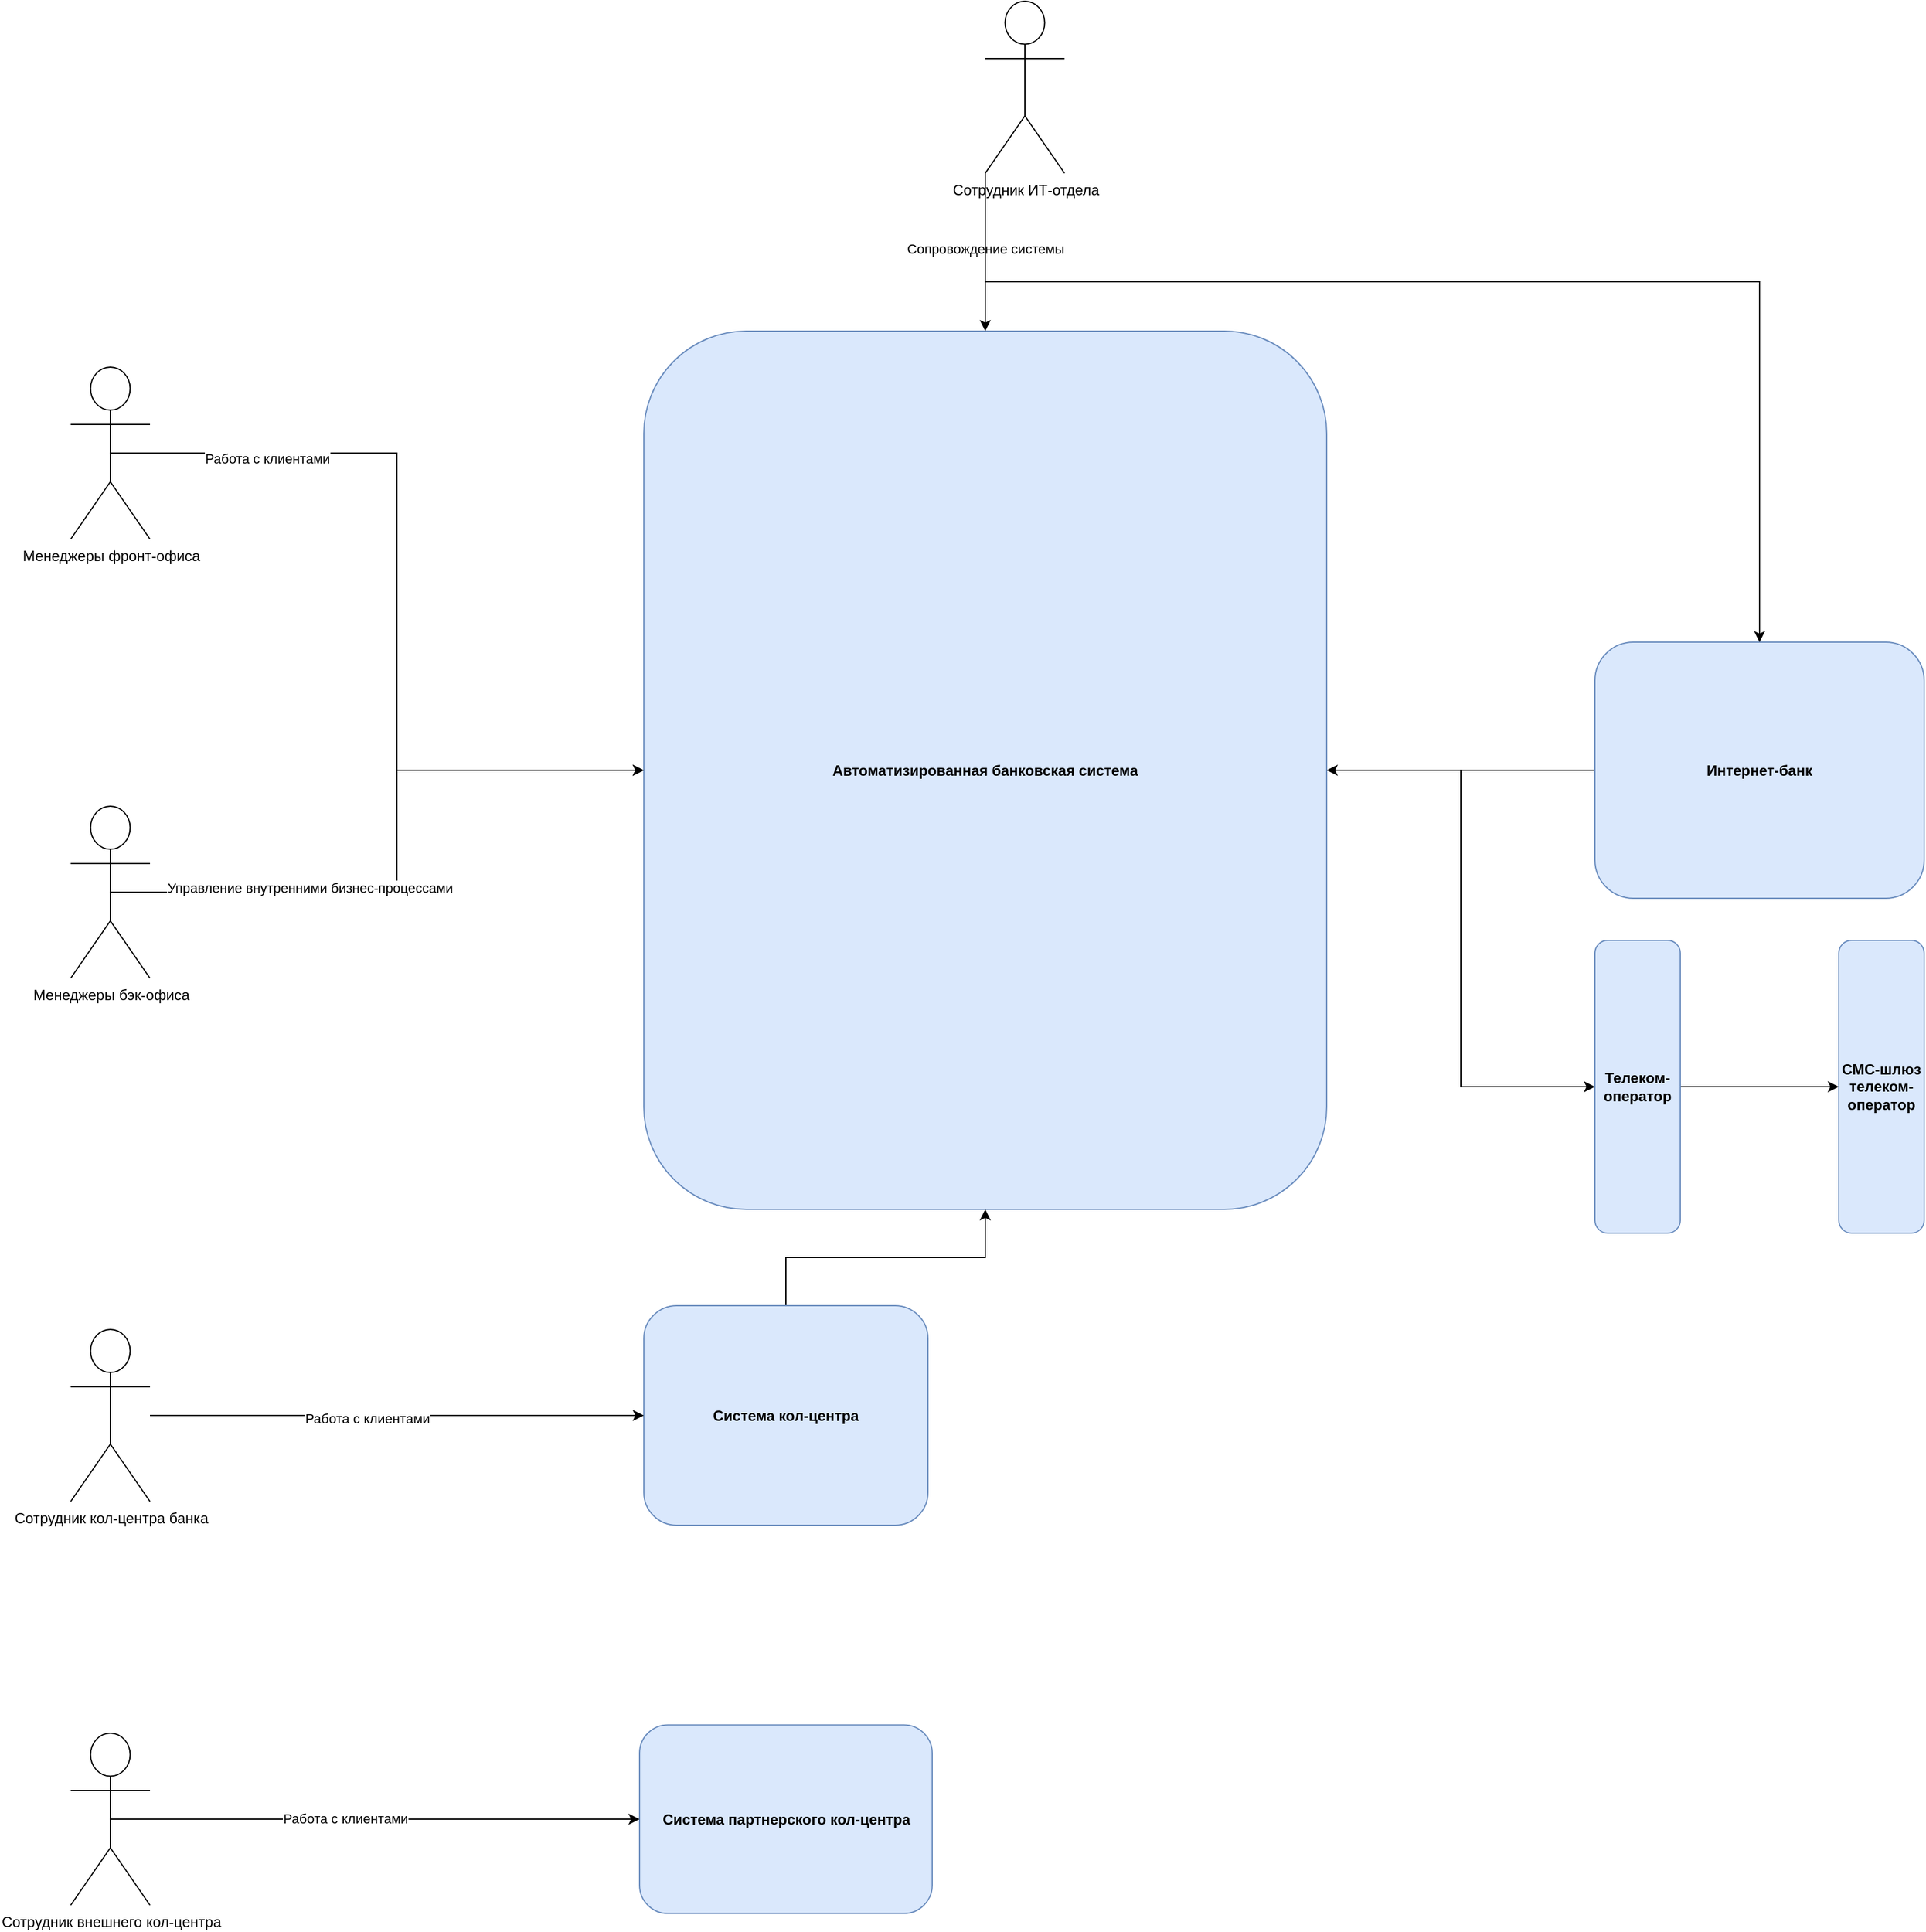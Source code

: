 <mxfile version="28.0.6">
  <diagram name="Page-1" id="BsyJRIdJ5NDNWNsd3ScW">
    <mxGraphModel grid="1" page="1" gridSize="10" guides="1" tooltips="1" connect="1" arrows="1" fold="1" pageScale="1" pageWidth="850" pageHeight="1100" math="0" shadow="0">
      <root>
        <mxCell id="0" />
        <mxCell id="1" parent="0" />
        <mxCell id="sdExiyNlZgsASJn3nyZl-16" style="edgeStyle=orthogonalEdgeStyle;rounded=0;orthogonalLoop=1;jettySize=auto;html=1;entryX=0;entryY=0.5;entryDx=0;entryDy=0;" edge="1" parent="1" source="RWO4zL4FvoSepyuT1pzz-1" target="RWO4zL4FvoSepyuT1pzz-5">
          <mxGeometry relative="1" as="geometry" />
        </mxCell>
        <mxCell id="RWO4zL4FvoSepyuT1pzz-1" value="Автоматизированная банковская система" style="rounded=1;whiteSpace=wrap;html=1;fillColor=#dae8fc;strokeColor=#6c8ebf;fontStyle=1;movable=1;resizable=1;rotatable=1;deletable=1;editable=1;locked=0;connectable=1;" vertex="1" parent="1">
          <mxGeometry x="340" y="-239.5" width="560" height="720" as="geometry" />
        </mxCell>
        <mxCell id="sdExiyNlZgsASJn3nyZl-14" style="edgeStyle=orthogonalEdgeStyle;rounded=0;orthogonalLoop=1;jettySize=auto;html=1;entryX=1;entryY=0.5;entryDx=0;entryDy=0;" edge="1" parent="1" source="RWO4zL4FvoSepyuT1pzz-4" target="RWO4zL4FvoSepyuT1pzz-1">
          <mxGeometry relative="1" as="geometry" />
        </mxCell>
        <mxCell id="RWO4zL4FvoSepyuT1pzz-4" value="&lt;div&gt;Интернет-банк&lt;/div&gt;" style="rounded=1;whiteSpace=wrap;html=1;fillColor=#dae8fc;strokeColor=#6c8ebf;fontStyle=1;movable=1;resizable=1;rotatable=1;deletable=1;editable=1;locked=0;connectable=1;" vertex="1" parent="1">
          <mxGeometry x="1120" y="15.5" width="270" height="210" as="geometry" />
        </mxCell>
        <mxCell id="sdExiyNlZgsASJn3nyZl-17" style="edgeStyle=orthogonalEdgeStyle;rounded=0;orthogonalLoop=1;jettySize=auto;html=1;exitX=1;exitY=0.5;exitDx=0;exitDy=0;entryX=0;entryY=0.5;entryDx=0;entryDy=0;" edge="1" parent="1" source="RWO4zL4FvoSepyuT1pzz-5" target="RWO4zL4FvoSepyuT1pzz-6">
          <mxGeometry relative="1" as="geometry" />
        </mxCell>
        <mxCell id="RWO4zL4FvoSepyuT1pzz-5" value="Телеком-оператор" style="rounded=1;whiteSpace=wrap;html=1;fillColor=#dae8fc;strokeColor=#6c8ebf;fontStyle=1;movable=1;resizable=1;rotatable=1;deletable=1;editable=1;locked=0;connectable=1;" vertex="1" parent="1">
          <mxGeometry x="1120" y="260" width="70" height="240" as="geometry" />
        </mxCell>
        <mxCell id="RWO4zL4FvoSepyuT1pzz-6" value="СМС-шлюз телеком-оператор" style="rounded=1;whiteSpace=wrap;html=1;fillColor=#dae8fc;strokeColor=#6c8ebf;fontStyle=1;movable=1;resizable=1;rotatable=1;deletable=1;editable=1;locked=0;connectable=1;" vertex="1" parent="1">
          <mxGeometry x="1320" y="260" width="70" height="240" as="geometry" />
        </mxCell>
        <mxCell id="sdExiyNlZgsASJn3nyZl-13" style="edgeStyle=orthogonalEdgeStyle;rounded=0;orthogonalLoop=1;jettySize=auto;html=1;exitX=0.5;exitY=0;exitDx=0;exitDy=0;entryX=0.5;entryY=1;entryDx=0;entryDy=0;" edge="1" parent="1" source="RWO4zL4FvoSepyuT1pzz-7" target="RWO4zL4FvoSepyuT1pzz-1">
          <mxGeometry relative="1" as="geometry" />
        </mxCell>
        <mxCell id="RWO4zL4FvoSepyuT1pzz-7" value="Система кол-центра" style="rounded=1;whiteSpace=wrap;html=1;fillColor=#dae8fc;strokeColor=#6c8ebf;fontStyle=1;movable=1;resizable=1;rotatable=1;deletable=1;editable=1;locked=0;connectable=1;" vertex="1" parent="1">
          <mxGeometry x="340" y="559.5" width="233" height="180" as="geometry" />
        </mxCell>
        <mxCell id="RWO4zL4FvoSepyuT1pzz-8" value="Система партнерского кол-центра" style="rounded=1;whiteSpace=wrap;html=1;fillColor=#dae8fc;strokeColor=#6c8ebf;fontStyle=1;movable=1;resizable=1;rotatable=1;deletable=1;editable=1;locked=0;connectable=1;" vertex="1" parent="1">
          <mxGeometry x="336.5" y="903.25" width="240" height="154.5" as="geometry" />
        </mxCell>
        <mxCell id="sdExiyNlZgsASJn3nyZl-3" style="edgeStyle=orthogonalEdgeStyle;rounded=0;orthogonalLoop=1;jettySize=auto;html=1;exitX=0.5;exitY=0.5;exitDx=0;exitDy=0;exitPerimeter=0;" edge="1" parent="1" source="RWO4zL4FvoSepyuT1pzz-9" target="RWO4zL4FvoSepyuT1pzz-1">
          <mxGeometry relative="1" as="geometry" />
        </mxCell>
        <mxCell id="sdExiyNlZgsASJn3nyZl-9" value="Работа с клиентами" style="edgeLabel;html=1;align=center;verticalAlign=middle;resizable=0;points=[];" connectable="0" vertex="1" parent="sdExiyNlZgsASJn3nyZl-3">
          <mxGeometry x="-0.633" y="-4" relative="1" as="geometry">
            <mxPoint as="offset" />
          </mxGeometry>
        </mxCell>
        <mxCell id="RWO4zL4FvoSepyuT1pzz-9" value="Менеджеры фронт-офиса" style="shape=umlActor;verticalLabelPosition=bottom;verticalAlign=top;html=1;outlineConnect=0;rounded=1;" vertex="1" parent="1">
          <mxGeometry x="-130" y="-210.0" width="65" height="141" as="geometry" />
        </mxCell>
        <mxCell id="sdExiyNlZgsASJn3nyZl-2" style="edgeStyle=orthogonalEdgeStyle;rounded=0;orthogonalLoop=1;jettySize=auto;html=1;exitX=0.5;exitY=0.5;exitDx=0;exitDy=0;exitPerimeter=0;" edge="1" parent="1" source="RWO4zL4FvoSepyuT1pzz-12" target="RWO4zL4FvoSepyuT1pzz-1">
          <mxGeometry relative="1" as="geometry" />
        </mxCell>
        <mxCell id="sdExiyNlZgsASJn3nyZl-8" value="Управление внутренними бизнес-процессами" style="edgeLabel;html=1;align=center;verticalAlign=middle;resizable=0;points=[];" connectable="0" vertex="1" parent="sdExiyNlZgsASJn3nyZl-2">
          <mxGeometry x="-0.398" y="4" relative="1" as="geometry">
            <mxPoint x="1" as="offset" />
          </mxGeometry>
        </mxCell>
        <mxCell id="RWO4zL4FvoSepyuT1pzz-12" value="Менеджеры бэк-офиса" style="shape=umlActor;verticalLabelPosition=bottom;verticalAlign=top;html=1;outlineConnect=0;rounded=1;" vertex="1" parent="1">
          <mxGeometry x="-130" y="150" width="65" height="141" as="geometry" />
        </mxCell>
        <mxCell id="sdExiyNlZgsASJn3nyZl-6" style="edgeStyle=orthogonalEdgeStyle;rounded=0;orthogonalLoop=1;jettySize=auto;html=1;" edge="1" parent="1" source="RWO4zL4FvoSepyuT1pzz-13" target="RWO4zL4FvoSepyuT1pzz-7">
          <mxGeometry relative="1" as="geometry" />
        </mxCell>
        <mxCell id="sdExiyNlZgsASJn3nyZl-10" value="Работа с клиентами" style="edgeLabel;html=1;align=center;verticalAlign=middle;resizable=0;points=[];" connectable="0" vertex="1" parent="sdExiyNlZgsASJn3nyZl-6">
          <mxGeometry x="-0.122" y="-2" relative="1" as="geometry">
            <mxPoint as="offset" />
          </mxGeometry>
        </mxCell>
        <mxCell id="RWO4zL4FvoSepyuT1pzz-13" value="Сотрудник кол-центра банка" style="shape=umlActor;verticalLabelPosition=bottom;verticalAlign=top;html=1;outlineConnect=0;rounded=1;" vertex="1" parent="1">
          <mxGeometry x="-130" y="579" width="65" height="141" as="geometry" />
        </mxCell>
        <mxCell id="sdExiyNlZgsASJn3nyZl-5" style="edgeStyle=orthogonalEdgeStyle;rounded=0;orthogonalLoop=1;jettySize=auto;html=1;exitX=0.5;exitY=0.5;exitDx=0;exitDy=0;exitPerimeter=0;entryX=0;entryY=0.5;entryDx=0;entryDy=0;" edge="1" parent="1" source="RWO4zL4FvoSepyuT1pzz-14" target="RWO4zL4FvoSepyuT1pzz-8">
          <mxGeometry relative="1" as="geometry" />
        </mxCell>
        <mxCell id="sdExiyNlZgsASJn3nyZl-12" value="Работа с клиентами" style="edgeLabel;html=1;align=center;verticalAlign=middle;resizable=0;points=[];" connectable="0" vertex="1" parent="sdExiyNlZgsASJn3nyZl-5">
          <mxGeometry x="-0.112" y="1" relative="1" as="geometry">
            <mxPoint as="offset" />
          </mxGeometry>
        </mxCell>
        <mxCell id="RWO4zL4FvoSepyuT1pzz-14" value="Сотрудник внешнего кол-центра" style="shape=umlActor;verticalLabelPosition=bottom;verticalAlign=top;html=1;outlineConnect=0;rounded=1;" vertex="1" parent="1">
          <mxGeometry x="-130" y="910" width="65" height="141" as="geometry" />
        </mxCell>
        <mxCell id="sdExiyNlZgsASJn3nyZl-7" style="edgeStyle=orthogonalEdgeStyle;rounded=0;orthogonalLoop=1;jettySize=auto;html=1;exitX=0;exitY=1;exitDx=0;exitDy=0;exitPerimeter=0;entryX=0.5;entryY=0;entryDx=0;entryDy=0;" edge="1" parent="1" source="RWO4zL4FvoSepyuT1pzz-15" target="RWO4zL4FvoSepyuT1pzz-1">
          <mxGeometry relative="1" as="geometry" />
        </mxCell>
        <mxCell id="sdExiyNlZgsASJn3nyZl-18" value="Сопровождение системы" style="edgeLabel;html=1;align=center;verticalAlign=middle;resizable=0;points=[];" connectable="0" vertex="1" parent="sdExiyNlZgsASJn3nyZl-7">
          <mxGeometry x="-0.048" relative="1" as="geometry">
            <mxPoint as="offset" />
          </mxGeometry>
        </mxCell>
        <mxCell id="sdExiyNlZgsASJn3nyZl-19" style="edgeStyle=orthogonalEdgeStyle;rounded=0;orthogonalLoop=1;jettySize=auto;html=1;exitX=0;exitY=1;exitDx=0;exitDy=0;exitPerimeter=0;" edge="1" parent="1" source="RWO4zL4FvoSepyuT1pzz-15" target="RWO4zL4FvoSepyuT1pzz-4">
          <mxGeometry relative="1" as="geometry">
            <Array as="points">
              <mxPoint x="620" y="-280" />
              <mxPoint x="1255" y="-280" />
            </Array>
          </mxGeometry>
        </mxCell>
        <mxCell id="RWO4zL4FvoSepyuT1pzz-15" value="&lt;div&gt;Сотрудник ИТ-отдела&lt;/div&gt;" style="shape=umlActor;verticalLabelPosition=bottom;verticalAlign=top;html=1;outlineConnect=0;rounded=1;" vertex="1" parent="1">
          <mxGeometry x="620" y="-510" width="65" height="141" as="geometry" />
        </mxCell>
      </root>
    </mxGraphModel>
  </diagram>
</mxfile>
